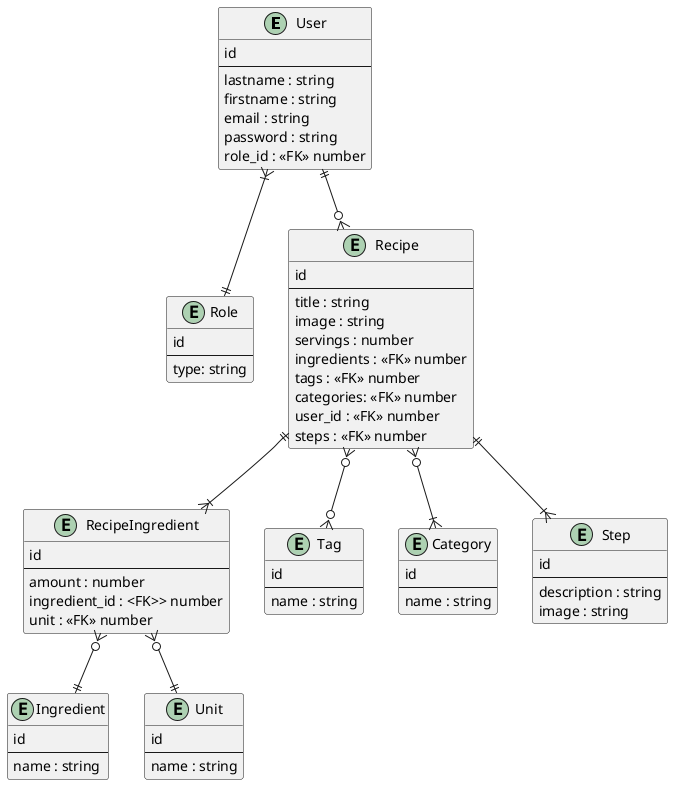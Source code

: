 @startuml
' skinparam linetype ortho

entity "User" {
    id
  --
    lastname : string
    firstname : string
    email : string
    password : string
    role_id : <<FK>> number
}

entity "Role" {
    id
  --
    type: string
}

entity "Recipe" {
    id
  --
    title : string
    image : string
    servings : number
    ingredients : <<FK>> number
    tags : <<FK>> number
    categories: <<FK>> number
    user_id : <<FK>> number
    steps : <<FK>> number
}

entity "Ingredient" {
    id
  --
    name : string
}

entity "RecipeIngredient" {
    id
  --
    amount : number
ingredient_id : <FK>> number
unit : <<FK>> number
}

entity "Unit" {
    id
  --
    name : string
}

entity "Tag" {
    id
  --
    name : string
}

entity "Category" {
    id
  --
    name : string
}

entity "Step" {
    id
  --
    description : string
    image : string
}

User }|--|| Role
User ||--o{ Recipe
Recipe ||--|{ RecipeIngredient
Recipe }o--o{ Tag
Recipe }o--|{ Category
Recipe ||--|{ Step
RecipeIngredient }o--|| Ingredient
RecipeIngredient }o--|| Unit


@enduml